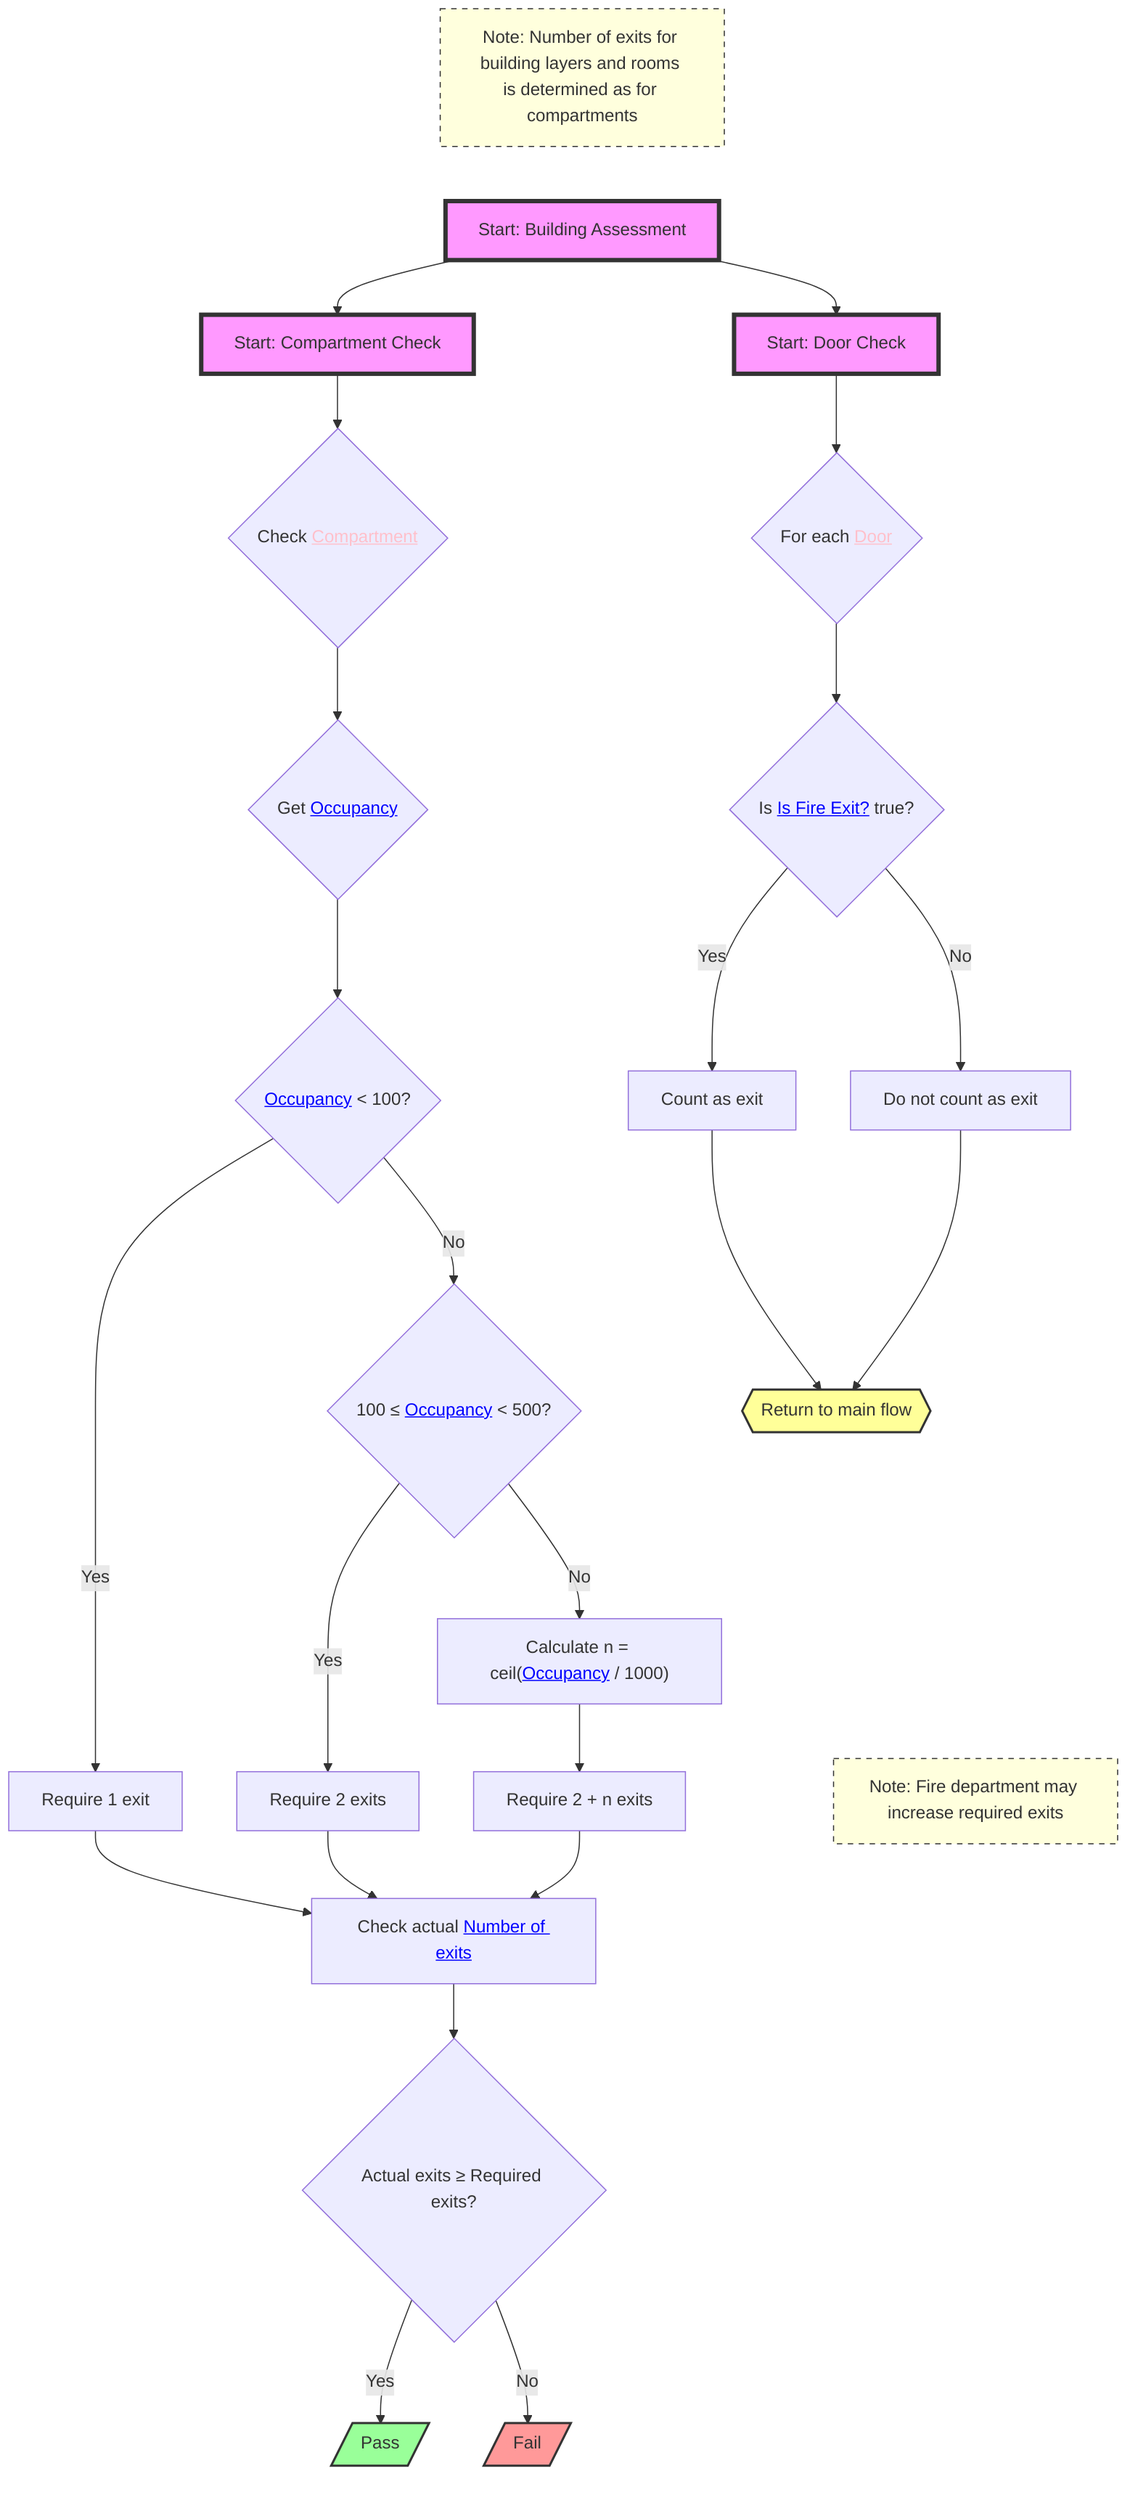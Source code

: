 flowchart TD
    A["Start: Building Assessment"] --> S1["Start: Compartment Check"] & S2["Start: Door Check"]
    S1 --> B{"Check <a href='http://example.com/firebimbuilding#Compartment' style='color:pink;'>Compartment</a>"}
    B --> C{"Get <a href='http://example.com/firebimbuilding#Occupancy' style='color:blue;'>Occupancy</a>"}
    C --> D{"<a href='http://example.com/firebimbuilding#Occupancy' style='color:blue;'>Occupancy</a> &lt; 100?"}
    D -- Yes --> E["Require 1 exit"]
    D -- No --> F{"100 ≤ <a href='http://example.com/firebimbuilding#Occupancy' style='color:blue;'>Occupancy</a> &lt; 500?"}
    F -- Yes --> G["Require 2 exits"]
    F -- No --> I["Calculate n = ceil(<a href='http://example.com/firebimbuilding#Occupancy' style='color:blue;'>Occupancy</a> / 1000)"]
    I --> J["Require 2 + n exits"]
    E --> L["Check actual <a href='http://example.com/firebimbuilding#NumberOfExits' style='color:blue;'>Number of exits</a>"]
    G --> L
    J --> L
    L --> M{"Actual exits ≥ Required exits?"}
    M -- Yes --> N[/"Pass"/]
    M -- No --> O[/"Fail"/]
    S2 --> T{"For each <a href='http://example.com/firebimbuilding#Door' style='color:pink;'>Door</a>"}
    T --> U{"Is <a href='http://example.com/firebimbuilding#IsFireExit' style='color:blue;'>Is Fire Exit?</a> true?"}
    U -- Yes --> V["Count as exit"]
    U -- No --> W["Do not count as exit"]
    V --> X{{"Return to main flow"}}
    W --> X
    P["Note: Fire department may increase required exits"] ~~~ L
    Q["Note: Number of exits for building layers and rooms is determined as for compartments"] ~~~ A
     A:::startClass
     S1:::startClass
     S2:::startClass
     N:::passClass
     O:::failClass
     X:::redirectClass
     P:::noteClass
     Q:::noteClass
    classDef startClass fill:#f9f,stroke:#333,stroke-width:4px
    classDef passClass fill:#9f9,stroke:#333,stroke-width:2px
    classDef failClass fill:#f99,stroke:#333,stroke-width:2px
    classDef redirectClass fill:#ff9,stroke:#333,stroke-width:2px
    classDef noteClass fill:#ffd,stroke:#333,stroke-width:1px,stroke-dasharray: 5 5